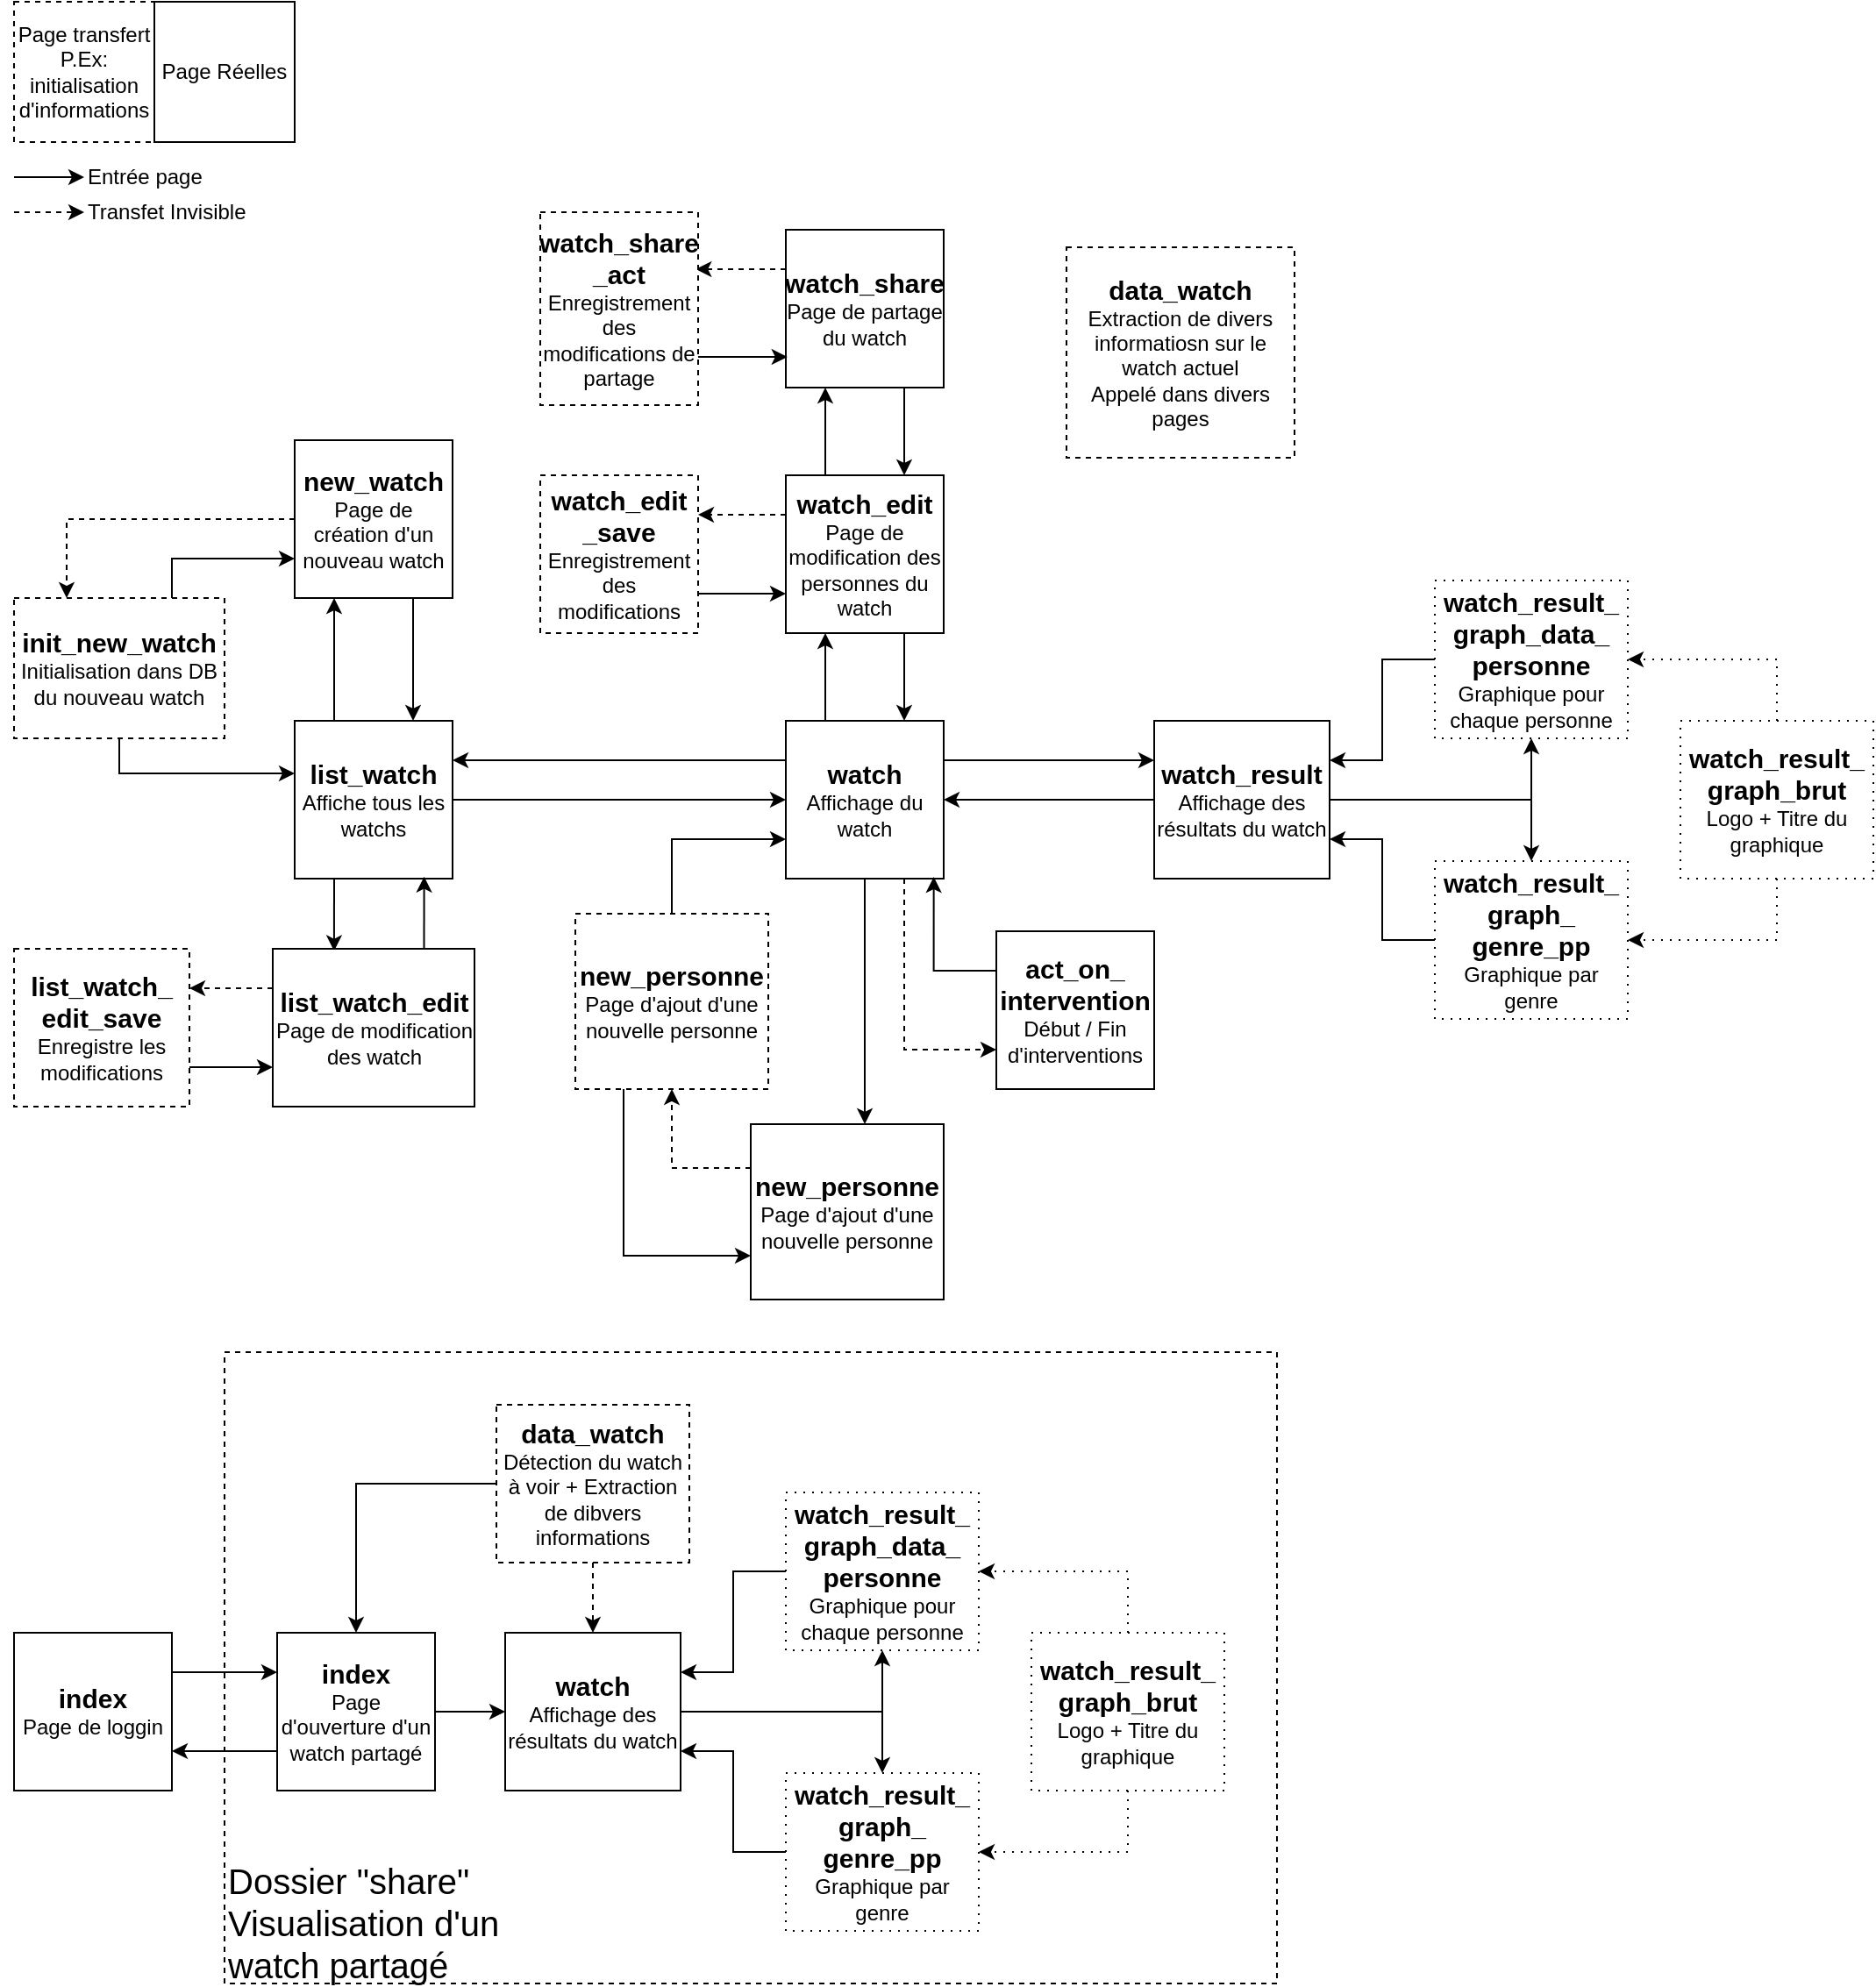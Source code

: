 <mxfile version="13.0.1" type="device" pages="2"><diagram id="asD54t6c7GXGfyZlOc8d" name="Architecture_Pages"><mxGraphModel dx="1707" dy="987" grid="1" gridSize="10" guides="1" tooltips="1" connect="1" arrows="1" fold="1" page="0" pageScale="1" pageWidth="827" pageHeight="1169" math="0" shadow="0"><root><mxCell id="FjY5OIUg9NrmhsTbM5E4-0"/><mxCell id="FjY5OIUg9NrmhsTbM5E4-1" parent="FjY5OIUg9NrmhsTbM5E4-0"/><mxCell id="chRoA1y3EA9Tr7iMFCJn-22" style="edgeStyle=orthogonalEdgeStyle;rounded=0;orthogonalLoop=1;jettySize=auto;html=1;exitX=0.25;exitY=0;exitDx=0;exitDy=0;entryX=0.25;entryY=1;entryDx=0;entryDy=0;" edge="1" parent="FjY5OIUg9NrmhsTbM5E4-1" source="FjY5OIUg9NrmhsTbM5E4-2" target="FjY5OIUg9NrmhsTbM5E4-4"><mxGeometry relative="1" as="geometry"/></mxCell><mxCell id="chRoA1y3EA9Tr7iMFCJn-26" style="edgeStyle=orthogonalEdgeStyle;rounded=0;orthogonalLoop=1;jettySize=auto;html=1;exitX=0.25;exitY=1;exitDx=0;exitDy=0;entryX=0.304;entryY=0.014;entryDx=0;entryDy=0;entryPerimeter=0;" edge="1" parent="FjY5OIUg9NrmhsTbM5E4-1" source="FjY5OIUg9NrmhsTbM5E4-2" target="chRoA1y3EA9Tr7iMFCJn-7"><mxGeometry relative="1" as="geometry"/></mxCell><mxCell id="chRoA1y3EA9Tr7iMFCJn-51" style="edgeStyle=orthogonalEdgeStyle;rounded=0;orthogonalLoop=1;jettySize=auto;html=1;exitX=1;exitY=0.5;exitDx=0;exitDy=0;entryX=0;entryY=0.5;entryDx=0;entryDy=0;" edge="1" parent="FjY5OIUg9NrmhsTbM5E4-1" source="FjY5OIUg9NrmhsTbM5E4-2" target="chRoA1y3EA9Tr7iMFCJn-13"><mxGeometry relative="1" as="geometry"/></mxCell><mxCell id="FjY5OIUg9NrmhsTbM5E4-2" value="&lt;font size=&quot;1&quot;&gt;&lt;b style=&quot;font-size: 15px&quot;&gt;list_watch&lt;/b&gt;&lt;/font&gt;&lt;br&gt;Affiche tous les watchs" style="whiteSpace=wrap;html=1;" vertex="1" parent="FjY5OIUg9NrmhsTbM5E4-1"><mxGeometry x="320" y="430" width="90" height="90" as="geometry"/></mxCell><mxCell id="FjY5OIUg9NrmhsTbM5E4-6" style="edgeStyle=orthogonalEdgeStyle;rounded=0;orthogonalLoop=1;jettySize=auto;html=1;exitX=0;exitY=0.5;exitDx=0;exitDy=0;entryX=0.25;entryY=0;entryDx=0;entryDy=0;dashed=1;" edge="1" parent="FjY5OIUg9NrmhsTbM5E4-1" source="FjY5OIUg9NrmhsTbM5E4-4" target="FjY5OIUg9NrmhsTbM5E4-5"><mxGeometry relative="1" as="geometry"/></mxCell><mxCell id="chRoA1y3EA9Tr7iMFCJn-23" style="edgeStyle=orthogonalEdgeStyle;rounded=0;orthogonalLoop=1;jettySize=auto;html=1;exitX=0.75;exitY=1;exitDx=0;exitDy=0;entryX=0.75;entryY=0;entryDx=0;entryDy=0;" edge="1" parent="FjY5OIUg9NrmhsTbM5E4-1" source="FjY5OIUg9NrmhsTbM5E4-4" target="FjY5OIUg9NrmhsTbM5E4-2"><mxGeometry relative="1" as="geometry"/></mxCell><mxCell id="FjY5OIUg9NrmhsTbM5E4-4" value="&lt;font size=&quot;1&quot;&gt;&lt;b style=&quot;font-size: 15px&quot;&gt;new_watch&lt;/b&gt;&lt;/font&gt;&lt;br&gt;Page de création d'un nouveau watch" style="whiteSpace=wrap;html=1;aspect=fixed;" vertex="1" parent="FjY5OIUg9NrmhsTbM5E4-1"><mxGeometry x="320" y="270" width="90" height="90" as="geometry"/></mxCell><mxCell id="FjY5OIUg9NrmhsTbM5E4-7" style="edgeStyle=orthogonalEdgeStyle;rounded=0;orthogonalLoop=1;jettySize=auto;html=1;exitX=0.75;exitY=0;exitDx=0;exitDy=0;entryX=0;entryY=0.75;entryDx=0;entryDy=0;" edge="1" parent="FjY5OIUg9NrmhsTbM5E4-1" source="FjY5OIUg9NrmhsTbM5E4-5" target="FjY5OIUg9NrmhsTbM5E4-4"><mxGeometry relative="1" as="geometry"/></mxCell><mxCell id="QUDxIJIVhigYhAxizymL-0" style="edgeStyle=orthogonalEdgeStyle;rounded=0;orthogonalLoop=1;jettySize=auto;html=1;exitX=0.5;exitY=1;exitDx=0;exitDy=0;" edge="1" parent="FjY5OIUg9NrmhsTbM5E4-1" source="FjY5OIUg9NrmhsTbM5E4-5"><mxGeometry relative="1" as="geometry"><mxPoint x="320" y="460" as="targetPoint"/><Array as="points"><mxPoint x="220" y="460"/><mxPoint x="320" y="460"/></Array></mxGeometry></mxCell><mxCell id="FjY5OIUg9NrmhsTbM5E4-5" value="&lt;font size=&quot;1&quot;&gt;&lt;b style=&quot;font-size: 15px&quot;&gt;init_new_watch&lt;/b&gt;&lt;/font&gt;&lt;br&gt;Initialisation dans DB du nouveau watch" style="whiteSpace=wrap;html=1;dashed=1;" vertex="1" parent="FjY5OIUg9NrmhsTbM5E4-1"><mxGeometry x="160" y="360" width="120" height="80" as="geometry"/></mxCell><mxCell id="QUDxIJIVhigYhAxizymL-1" value="" style="endArrow=classic;html=1;" edge="1" parent="FjY5OIUg9NrmhsTbM5E4-1"><mxGeometry width="50" height="50" relative="1" as="geometry"><mxPoint x="160" y="120" as="sourcePoint"/><mxPoint x="200" y="120" as="targetPoint"/></mxGeometry></mxCell><mxCell id="chRoA1y3EA9Tr7iMFCJn-0" value="" style="endArrow=classic;html=1;dashed=1;" edge="1" parent="FjY5OIUg9NrmhsTbM5E4-1"><mxGeometry width="50" height="50" relative="1" as="geometry"><mxPoint x="160.0" y="140" as="sourcePoint"/><mxPoint x="200.0" y="140" as="targetPoint"/></mxGeometry></mxCell><mxCell id="chRoA1y3EA9Tr7iMFCJn-1" value="Transfet Invisible" style="text;html=1;strokeColor=none;fillColor=none;align=left;verticalAlign=middle;whiteSpace=wrap;rounded=0;dashed=1;" vertex="1" parent="FjY5OIUg9NrmhsTbM5E4-1"><mxGeometry x="200" y="130" width="110" height="20" as="geometry"/></mxCell><mxCell id="chRoA1y3EA9Tr7iMFCJn-3" value="Entrée page" style="text;html=1;align=left;verticalAlign=middle;resizable=0;points=[];autosize=1;" vertex="1" parent="FjY5OIUg9NrmhsTbM5E4-1"><mxGeometry x="200" y="110" width="80" height="20" as="geometry"/></mxCell><mxCell id="chRoA1y3EA9Tr7iMFCJn-4" value="Page transfert&lt;br&gt;&lt;div&gt;&lt;span&gt;P.Ex: initialisation d'informations&lt;/span&gt;&lt;/div&gt;" style="whiteSpace=wrap;html=1;aspect=fixed;dashed=1;align=center;" vertex="1" parent="FjY5OIUg9NrmhsTbM5E4-1"><mxGeometry x="160" y="20" width="80" height="80" as="geometry"/></mxCell><mxCell id="chRoA1y3EA9Tr7iMFCJn-5" value="Page Réelles" style="whiteSpace=wrap;html=1;aspect=fixed;align=center;" vertex="1" parent="FjY5OIUg9NrmhsTbM5E4-1"><mxGeometry x="240" y="20" width="80" height="80" as="geometry"/></mxCell><mxCell id="chRoA1y3EA9Tr7iMFCJn-10" style="edgeStyle=orthogonalEdgeStyle;rounded=0;orthogonalLoop=1;jettySize=auto;html=1;exitX=0;exitY=0.25;exitDx=0;exitDy=0;entryX=1;entryY=0.25;entryDx=0;entryDy=0;dashed=1;" edge="1" parent="FjY5OIUg9NrmhsTbM5E4-1" source="chRoA1y3EA9Tr7iMFCJn-7" target="chRoA1y3EA9Tr7iMFCJn-9"><mxGeometry relative="1" as="geometry"/></mxCell><mxCell id="chRoA1y3EA9Tr7iMFCJn-27" style="edgeStyle=orthogonalEdgeStyle;rounded=0;orthogonalLoop=1;jettySize=auto;html=1;exitX=0.75;exitY=0;exitDx=0;exitDy=0;entryX=0.82;entryY=0.987;entryDx=0;entryDy=0;entryPerimeter=0;" edge="1" parent="FjY5OIUg9NrmhsTbM5E4-1" source="chRoA1y3EA9Tr7iMFCJn-7" target="FjY5OIUg9NrmhsTbM5E4-2"><mxGeometry relative="1" as="geometry"/></mxCell><mxCell id="chRoA1y3EA9Tr7iMFCJn-7" value="&lt;font size=&quot;1&quot;&gt;&lt;b style=&quot;font-size: 15px&quot;&gt;list_watch_edit&lt;/b&gt;&lt;/font&gt;&lt;br&gt;Page de modification des watch" style="whiteSpace=wrap;html=1;" vertex="1" parent="FjY5OIUg9NrmhsTbM5E4-1"><mxGeometry x="307.5" y="560" width="115" height="90" as="geometry"/></mxCell><mxCell id="chRoA1y3EA9Tr7iMFCJn-11" style="edgeStyle=orthogonalEdgeStyle;rounded=0;orthogonalLoop=1;jettySize=auto;html=1;exitX=1;exitY=0.75;exitDx=0;exitDy=0;entryX=0;entryY=0.75;entryDx=0;entryDy=0;" edge="1" parent="FjY5OIUg9NrmhsTbM5E4-1" source="chRoA1y3EA9Tr7iMFCJn-9" target="chRoA1y3EA9Tr7iMFCJn-7"><mxGeometry relative="1" as="geometry"/></mxCell><mxCell id="chRoA1y3EA9Tr7iMFCJn-9" value="&lt;font size=&quot;1&quot;&gt;&lt;b style=&quot;font-size: 15px&quot;&gt;list_watch_&lt;br&gt;edit_save&lt;/b&gt;&lt;/font&gt;&lt;br&gt;Enregistre les modifications" style="whiteSpace=wrap;html=1;dashed=1;" vertex="1" parent="FjY5OIUg9NrmhsTbM5E4-1"><mxGeometry x="160" y="560" width="100" height="90" as="geometry"/></mxCell><mxCell id="chRoA1y3EA9Tr7iMFCJn-30" style="edgeStyle=orthogonalEdgeStyle;rounded=0;orthogonalLoop=1;jettySize=auto;html=1;exitX=0.25;exitY=0;exitDx=0;exitDy=0;entryX=0.25;entryY=1;entryDx=0;entryDy=0;" edge="1" parent="FjY5OIUg9NrmhsTbM5E4-1" source="chRoA1y3EA9Tr7iMFCJn-13" target="chRoA1y3EA9Tr7iMFCJn-18"><mxGeometry relative="1" as="geometry"/></mxCell><mxCell id="chRoA1y3EA9Tr7iMFCJn-41" style="edgeStyle=orthogonalEdgeStyle;rounded=0;orthogonalLoop=1;jettySize=auto;html=1;exitX=0.5;exitY=1;exitDx=0;exitDy=0;entryX=0.591;entryY=0;entryDx=0;entryDy=0;entryPerimeter=0;" edge="1" parent="FjY5OIUg9NrmhsTbM5E4-1" source="chRoA1y3EA9Tr7iMFCJn-13" target="chRoA1y3EA9Tr7iMFCJn-38"><mxGeometry relative="1" as="geometry"/></mxCell><mxCell id="chRoA1y3EA9Tr7iMFCJn-47" style="edgeStyle=orthogonalEdgeStyle;rounded=0;orthogonalLoop=1;jettySize=auto;html=1;exitX=0.75;exitY=1;exitDx=0;exitDy=0;entryX=0;entryY=0.75;entryDx=0;entryDy=0;dashed=1;" edge="1" parent="FjY5OIUg9NrmhsTbM5E4-1" source="chRoA1y3EA9Tr7iMFCJn-13" target="chRoA1y3EA9Tr7iMFCJn-45"><mxGeometry relative="1" as="geometry"/></mxCell><mxCell id="chRoA1y3EA9Tr7iMFCJn-52" style="edgeStyle=orthogonalEdgeStyle;rounded=0;orthogonalLoop=1;jettySize=auto;html=1;exitX=0;exitY=0.25;exitDx=0;exitDy=0;entryX=1;entryY=0.25;entryDx=0;entryDy=0;" edge="1" parent="FjY5OIUg9NrmhsTbM5E4-1" source="chRoA1y3EA9Tr7iMFCJn-13" target="FjY5OIUg9NrmhsTbM5E4-2"><mxGeometry relative="1" as="geometry"/></mxCell><mxCell id="chRoA1y3EA9Tr7iMFCJn-55" style="edgeStyle=orthogonalEdgeStyle;rounded=0;orthogonalLoop=1;jettySize=auto;html=1;exitX=1;exitY=0.25;exitDx=0;exitDy=0;entryX=0;entryY=0.25;entryDx=0;entryDy=0;" edge="1" parent="FjY5OIUg9NrmhsTbM5E4-1" source="chRoA1y3EA9Tr7iMFCJn-13" target="chRoA1y3EA9Tr7iMFCJn-49"><mxGeometry relative="1" as="geometry"/></mxCell><mxCell id="chRoA1y3EA9Tr7iMFCJn-13" value="&lt;font size=&quot;1&quot;&gt;&lt;b style=&quot;font-size: 15px&quot;&gt;watch&lt;/b&gt;&lt;/font&gt;&lt;br&gt;Affichage du watch" style="whiteSpace=wrap;html=1;" vertex="1" parent="FjY5OIUg9NrmhsTbM5E4-1"><mxGeometry x="600" y="430" width="90" height="90" as="geometry"/></mxCell><mxCell id="chRoA1y3EA9Tr7iMFCJn-20" style="edgeStyle=orthogonalEdgeStyle;rounded=0;orthogonalLoop=1;jettySize=auto;html=1;exitX=0;exitY=0.25;exitDx=0;exitDy=0;entryX=1;entryY=0.25;entryDx=0;entryDy=0;dashed=1;" edge="1" parent="FjY5OIUg9NrmhsTbM5E4-1" source="chRoA1y3EA9Tr7iMFCJn-18" target="chRoA1y3EA9Tr7iMFCJn-19"><mxGeometry relative="1" as="geometry"/></mxCell><mxCell id="chRoA1y3EA9Tr7iMFCJn-31" style="edgeStyle=orthogonalEdgeStyle;rounded=0;orthogonalLoop=1;jettySize=auto;html=1;exitX=0.75;exitY=1;exitDx=0;exitDy=0;entryX=0.75;entryY=0;entryDx=0;entryDy=0;" edge="1" parent="FjY5OIUg9NrmhsTbM5E4-1" source="chRoA1y3EA9Tr7iMFCJn-18" target="chRoA1y3EA9Tr7iMFCJn-13"><mxGeometry relative="1" as="geometry"/></mxCell><mxCell id="chRoA1y3EA9Tr7iMFCJn-36" style="edgeStyle=orthogonalEdgeStyle;rounded=0;orthogonalLoop=1;jettySize=auto;html=1;exitX=0.25;exitY=0;exitDx=0;exitDy=0;entryX=0.25;entryY=1;entryDx=0;entryDy=0;" edge="1" parent="FjY5OIUg9NrmhsTbM5E4-1" source="chRoA1y3EA9Tr7iMFCJn-18" target="chRoA1y3EA9Tr7iMFCJn-32"><mxGeometry relative="1" as="geometry"/></mxCell><mxCell id="chRoA1y3EA9Tr7iMFCJn-18" value="&lt;font size=&quot;1&quot;&gt;&lt;b style=&quot;font-size: 15px&quot;&gt;watch_edit&lt;/b&gt;&lt;/font&gt;&lt;br&gt;Page de modification des personnes du watch" style="whiteSpace=wrap;html=1;" vertex="1" parent="FjY5OIUg9NrmhsTbM5E4-1"><mxGeometry x="600" y="290" width="90" height="90" as="geometry"/></mxCell><mxCell id="chRoA1y3EA9Tr7iMFCJn-21" style="edgeStyle=orthogonalEdgeStyle;rounded=0;orthogonalLoop=1;jettySize=auto;html=1;exitX=1;exitY=0.75;exitDx=0;exitDy=0;entryX=0;entryY=0.75;entryDx=0;entryDy=0;" edge="1" parent="FjY5OIUg9NrmhsTbM5E4-1" source="chRoA1y3EA9Tr7iMFCJn-19" target="chRoA1y3EA9Tr7iMFCJn-18"><mxGeometry relative="1" as="geometry"/></mxCell><mxCell id="chRoA1y3EA9Tr7iMFCJn-19" value="&lt;font size=&quot;1&quot;&gt;&lt;b style=&quot;font-size: 15px&quot;&gt;watch_edit&lt;br&gt;_save&lt;/b&gt;&lt;/font&gt;&lt;br&gt;Enregistrement des modifications" style="whiteSpace=wrap;html=1;dashed=1;" vertex="1" parent="FjY5OIUg9NrmhsTbM5E4-1"><mxGeometry x="460" y="290" width="90" height="90" as="geometry"/></mxCell><mxCell id="chRoA1y3EA9Tr7iMFCJn-34" style="edgeStyle=orthogonalEdgeStyle;rounded=0;orthogonalLoop=1;jettySize=auto;html=1;exitX=0;exitY=0.25;exitDx=0;exitDy=0;entryX=0.985;entryY=0.295;entryDx=0;entryDy=0;entryPerimeter=0;dashed=1;" edge="1" parent="FjY5OIUg9NrmhsTbM5E4-1" source="chRoA1y3EA9Tr7iMFCJn-32" target="chRoA1y3EA9Tr7iMFCJn-33"><mxGeometry relative="1" as="geometry"/></mxCell><mxCell id="chRoA1y3EA9Tr7iMFCJn-37" style="edgeStyle=orthogonalEdgeStyle;rounded=0;orthogonalLoop=1;jettySize=auto;html=1;exitX=0.75;exitY=1;exitDx=0;exitDy=0;entryX=0.75;entryY=0;entryDx=0;entryDy=0;" edge="1" parent="FjY5OIUg9NrmhsTbM5E4-1" source="chRoA1y3EA9Tr7iMFCJn-32" target="chRoA1y3EA9Tr7iMFCJn-18"><mxGeometry relative="1" as="geometry"/></mxCell><mxCell id="chRoA1y3EA9Tr7iMFCJn-32" value="&lt;font size=&quot;1&quot;&gt;&lt;b style=&quot;font-size: 15px&quot;&gt;watch_share&lt;/b&gt;&lt;/font&gt;&lt;br&gt;Page de partage du watch" style="whiteSpace=wrap;html=1;" vertex="1" parent="FjY5OIUg9NrmhsTbM5E4-1"><mxGeometry x="600" y="150" width="90" height="90" as="geometry"/></mxCell><mxCell id="chRoA1y3EA9Tr7iMFCJn-35" style="edgeStyle=orthogonalEdgeStyle;rounded=0;orthogonalLoop=1;jettySize=auto;html=1;exitX=1;exitY=0.75;exitDx=0;exitDy=0;entryX=0.01;entryY=0.806;entryDx=0;entryDy=0;entryPerimeter=0;" edge="1" parent="FjY5OIUg9NrmhsTbM5E4-1" source="chRoA1y3EA9Tr7iMFCJn-33" target="chRoA1y3EA9Tr7iMFCJn-32"><mxGeometry relative="1" as="geometry"/></mxCell><mxCell id="chRoA1y3EA9Tr7iMFCJn-33" value="&lt;font size=&quot;1&quot;&gt;&lt;b style=&quot;font-size: 15px&quot;&gt;watch_share&lt;br&gt;_act&lt;/b&gt;&lt;/font&gt;&lt;br&gt;Enregistrement des modifications de partage" style="whiteSpace=wrap;html=1;dashed=1;" vertex="1" parent="FjY5OIUg9NrmhsTbM5E4-1"><mxGeometry x="460" y="140" width="90" height="110" as="geometry"/></mxCell><mxCell id="chRoA1y3EA9Tr7iMFCJn-42" style="edgeStyle=orthogonalEdgeStyle;rounded=0;orthogonalLoop=1;jettySize=auto;html=1;exitX=0;exitY=0.25;exitDx=0;exitDy=0;entryX=0.5;entryY=1;entryDx=0;entryDy=0;dashed=1;" edge="1" parent="FjY5OIUg9NrmhsTbM5E4-1" source="chRoA1y3EA9Tr7iMFCJn-38" target="chRoA1y3EA9Tr7iMFCJn-40"><mxGeometry relative="1" as="geometry"/></mxCell><mxCell id="chRoA1y3EA9Tr7iMFCJn-38" value="&lt;font size=&quot;1&quot;&gt;&lt;b style=&quot;font-size: 15px&quot;&gt;new_personne&lt;/b&gt;&lt;/font&gt;&lt;br&gt;Page d'ajout d'une nouvelle personne" style="whiteSpace=wrap;html=1;" vertex="1" parent="FjY5OIUg9NrmhsTbM5E4-1"><mxGeometry x="580" y="660" width="110" height="100" as="geometry"/></mxCell><mxCell id="chRoA1y3EA9Tr7iMFCJn-43" style="edgeStyle=orthogonalEdgeStyle;rounded=0;orthogonalLoop=1;jettySize=auto;html=1;exitX=0.25;exitY=1;exitDx=0;exitDy=0;entryX=0;entryY=0.75;entryDx=0;entryDy=0;" edge="1" parent="FjY5OIUg9NrmhsTbM5E4-1" source="chRoA1y3EA9Tr7iMFCJn-40" target="chRoA1y3EA9Tr7iMFCJn-38"><mxGeometry relative="1" as="geometry"/></mxCell><mxCell id="chRoA1y3EA9Tr7iMFCJn-44" style="edgeStyle=orthogonalEdgeStyle;rounded=0;orthogonalLoop=1;jettySize=auto;html=1;exitX=0.5;exitY=0;exitDx=0;exitDy=0;entryX=0;entryY=0.75;entryDx=0;entryDy=0;" edge="1" parent="FjY5OIUg9NrmhsTbM5E4-1" source="chRoA1y3EA9Tr7iMFCJn-40" target="chRoA1y3EA9Tr7iMFCJn-13"><mxGeometry relative="1" as="geometry"/></mxCell><mxCell id="chRoA1y3EA9Tr7iMFCJn-40" value="&lt;font size=&quot;1&quot;&gt;&lt;b style=&quot;font-size: 15px&quot;&gt;new_personne&lt;/b&gt;&lt;/font&gt;&lt;br&gt;Page d'ajout d'une nouvelle personne" style="whiteSpace=wrap;html=1;dashed=1;" vertex="1" parent="FjY5OIUg9NrmhsTbM5E4-1"><mxGeometry x="480" y="540" width="110" height="100" as="geometry"/></mxCell><mxCell id="chRoA1y3EA9Tr7iMFCJn-46" style="edgeStyle=orthogonalEdgeStyle;rounded=0;orthogonalLoop=1;jettySize=auto;html=1;exitX=0;exitY=0.25;exitDx=0;exitDy=0;entryX=0.937;entryY=0.989;entryDx=0;entryDy=0;entryPerimeter=0;" edge="1" parent="FjY5OIUg9NrmhsTbM5E4-1" source="chRoA1y3EA9Tr7iMFCJn-45" target="chRoA1y3EA9Tr7iMFCJn-13"><mxGeometry relative="1" as="geometry"/></mxCell><mxCell id="chRoA1y3EA9Tr7iMFCJn-45" value="&lt;span style=&quot;font-size: 15px&quot;&gt;&lt;b&gt;act_on_&lt;br&gt;intervention&lt;/b&gt;&lt;/span&gt;&lt;br&gt;Début / Fin d'interventions" style="whiteSpace=wrap;html=1;" vertex="1" parent="FjY5OIUg9NrmhsTbM5E4-1"><mxGeometry x="720" y="550" width="90" height="90" as="geometry"/></mxCell><mxCell id="chRoA1y3EA9Tr7iMFCJn-56" style="edgeStyle=orthogonalEdgeStyle;rounded=0;orthogonalLoop=1;jettySize=auto;html=1;exitX=0;exitY=0.5;exitDx=0;exitDy=0;entryX=1;entryY=0.5;entryDx=0;entryDy=0;" edge="1" parent="FjY5OIUg9NrmhsTbM5E4-1" source="chRoA1y3EA9Tr7iMFCJn-49" target="chRoA1y3EA9Tr7iMFCJn-13"><mxGeometry relative="1" as="geometry"/></mxCell><mxCell id="chRoA1y3EA9Tr7iMFCJn-64" style="edgeStyle=orthogonalEdgeStyle;rounded=0;orthogonalLoop=1;jettySize=auto;html=1;exitX=1;exitY=0.5;exitDx=0;exitDy=0;entryX=0.5;entryY=1;entryDx=0;entryDy=0;" edge="1" parent="FjY5OIUg9NrmhsTbM5E4-1" source="chRoA1y3EA9Tr7iMFCJn-49" target="chRoA1y3EA9Tr7iMFCJn-58"><mxGeometry relative="1" as="geometry"/></mxCell><mxCell id="chRoA1y3EA9Tr7iMFCJn-65" style="edgeStyle=orthogonalEdgeStyle;rounded=0;orthogonalLoop=1;jettySize=auto;html=1;exitX=1;exitY=0.5;exitDx=0;exitDy=0;entryX=0.5;entryY=0;entryDx=0;entryDy=0;" edge="1" parent="FjY5OIUg9NrmhsTbM5E4-1" source="chRoA1y3EA9Tr7iMFCJn-49" target="chRoA1y3EA9Tr7iMFCJn-60"><mxGeometry relative="1" as="geometry"/></mxCell><mxCell id="chRoA1y3EA9Tr7iMFCJn-49" value="&lt;font size=&quot;1&quot;&gt;&lt;b style=&quot;font-size: 15px&quot;&gt;watch_result&lt;/b&gt;&lt;/font&gt;&lt;br&gt;Affichage des résultats du watch" style="whiteSpace=wrap;html=1;" vertex="1" parent="FjY5OIUg9NrmhsTbM5E4-1"><mxGeometry x="810" y="430" width="100" height="90" as="geometry"/></mxCell><mxCell id="chRoA1y3EA9Tr7iMFCJn-54" value="&lt;span style=&quot;font-size: 15px&quot;&gt;&lt;b&gt;data_watch&lt;/b&gt;&lt;/span&gt;&lt;br&gt;Extraction de divers informatiosn sur le watch actuel&lt;br&gt;Appelé dans divers pages" style="whiteSpace=wrap;html=1;dashed=1;" vertex="1" parent="FjY5OIUg9NrmhsTbM5E4-1"><mxGeometry x="760" y="160" width="130" height="120" as="geometry"/></mxCell><mxCell id="chRoA1y3EA9Tr7iMFCJn-59" style="edgeStyle=orthogonalEdgeStyle;rounded=0;orthogonalLoop=1;jettySize=auto;html=1;exitX=0.5;exitY=0;exitDx=0;exitDy=0;entryX=1;entryY=0.5;entryDx=0;entryDy=0;dashed=1;dashPattern=1 4;" edge="1" parent="FjY5OIUg9NrmhsTbM5E4-1" source="chRoA1y3EA9Tr7iMFCJn-57" target="chRoA1y3EA9Tr7iMFCJn-58"><mxGeometry relative="1" as="geometry"/></mxCell><mxCell id="chRoA1y3EA9Tr7iMFCJn-61" style="edgeStyle=orthogonalEdgeStyle;rounded=0;orthogonalLoop=1;jettySize=auto;html=1;exitX=0.5;exitY=1;exitDx=0;exitDy=0;entryX=1;entryY=0.5;entryDx=0;entryDy=0;dashed=1;dashPattern=1 4;" edge="1" parent="FjY5OIUg9NrmhsTbM5E4-1" source="chRoA1y3EA9Tr7iMFCJn-57" target="chRoA1y3EA9Tr7iMFCJn-60"><mxGeometry relative="1" as="geometry"/></mxCell><mxCell id="chRoA1y3EA9Tr7iMFCJn-57" value="&lt;span style=&quot;font-size: 15px&quot;&gt;&lt;b&gt;watch_result_&lt;br&gt;graph_brut&lt;/b&gt;&lt;/span&gt;&lt;br&gt;Logo + Titre du graphique" style="whiteSpace=wrap;html=1;dashed=1;dashPattern=1 4;" vertex="1" parent="FjY5OIUg9NrmhsTbM5E4-1"><mxGeometry x="1110" y="430" width="110" height="90" as="geometry"/></mxCell><mxCell id="chRoA1y3EA9Tr7iMFCJn-63" style="edgeStyle=orthogonalEdgeStyle;rounded=0;orthogonalLoop=1;jettySize=auto;html=1;exitX=0;exitY=0.5;exitDx=0;exitDy=0;entryX=1;entryY=0.25;entryDx=0;entryDy=0;" edge="1" parent="FjY5OIUg9NrmhsTbM5E4-1" source="chRoA1y3EA9Tr7iMFCJn-58" target="chRoA1y3EA9Tr7iMFCJn-49"><mxGeometry relative="1" as="geometry"/></mxCell><mxCell id="chRoA1y3EA9Tr7iMFCJn-58" value="&lt;span style=&quot;font-size: 15px&quot;&gt;&lt;b&gt;watch_result_&lt;br&gt;graph_data_&lt;br&gt;personne&lt;/b&gt;&lt;/span&gt;&lt;br&gt;Graphique pour chaque personne" style="whiteSpace=wrap;html=1;dashed=1;dashPattern=1 4;" vertex="1" parent="FjY5OIUg9NrmhsTbM5E4-1"><mxGeometry x="970" y="350" width="110" height="90" as="geometry"/></mxCell><mxCell id="chRoA1y3EA9Tr7iMFCJn-62" style="edgeStyle=orthogonalEdgeStyle;rounded=0;orthogonalLoop=1;jettySize=auto;html=1;exitX=0;exitY=0.5;exitDx=0;exitDy=0;entryX=1;entryY=0.75;entryDx=0;entryDy=0;" edge="1" parent="FjY5OIUg9NrmhsTbM5E4-1" source="chRoA1y3EA9Tr7iMFCJn-60" target="chRoA1y3EA9Tr7iMFCJn-49"><mxGeometry relative="1" as="geometry"/></mxCell><mxCell id="chRoA1y3EA9Tr7iMFCJn-60" value="&lt;span style=&quot;font-size: 15px&quot;&gt;&lt;b&gt;watch_result_&lt;br&gt;graph_&lt;br&gt;genre_pp&lt;/b&gt;&lt;/span&gt;&lt;br&gt;Graphique par genre" style="whiteSpace=wrap;html=1;dashed=1;dashPattern=1 4;" vertex="1" parent="FjY5OIUg9NrmhsTbM5E4-1"><mxGeometry x="970" y="510" width="110" height="90" as="geometry"/></mxCell><mxCell id="D1LDDs8hyzUdr7buz2gP-1" style="edgeStyle=orthogonalEdgeStyle;rounded=0;orthogonalLoop=1;jettySize=auto;html=1;exitX=1;exitY=0.5;exitDx=0;exitDy=0;entryX=0.5;entryY=1;entryDx=0;entryDy=0;" edge="1" parent="FjY5OIUg9NrmhsTbM5E4-1" source="D1LDDs8hyzUdr7buz2gP-3" target="D1LDDs8hyzUdr7buz2gP-8"><mxGeometry relative="1" as="geometry"/></mxCell><mxCell id="D1LDDs8hyzUdr7buz2gP-2" style="edgeStyle=orthogonalEdgeStyle;rounded=0;orthogonalLoop=1;jettySize=auto;html=1;exitX=1;exitY=0.5;exitDx=0;exitDy=0;entryX=0.5;entryY=0;entryDx=0;entryDy=0;" edge="1" parent="FjY5OIUg9NrmhsTbM5E4-1" source="D1LDDs8hyzUdr7buz2gP-3" target="D1LDDs8hyzUdr7buz2gP-10"><mxGeometry relative="1" as="geometry"/></mxCell><mxCell id="D1LDDs8hyzUdr7buz2gP-3" value="&lt;font size=&quot;1&quot;&gt;&lt;b style=&quot;font-size: 15px&quot;&gt;watch&lt;/b&gt;&lt;/font&gt;&lt;br&gt;Affichage des résultats du watch" style="whiteSpace=wrap;html=1;" vertex="1" parent="FjY5OIUg9NrmhsTbM5E4-1"><mxGeometry x="440" y="950" width="100" height="90" as="geometry"/></mxCell><mxCell id="D1LDDs8hyzUdr7buz2gP-4" style="edgeStyle=orthogonalEdgeStyle;rounded=0;orthogonalLoop=1;jettySize=auto;html=1;exitX=0.5;exitY=0;exitDx=0;exitDy=0;entryX=1;entryY=0.5;entryDx=0;entryDy=0;dashed=1;dashPattern=1 4;" edge="1" parent="FjY5OIUg9NrmhsTbM5E4-1" source="D1LDDs8hyzUdr7buz2gP-6" target="D1LDDs8hyzUdr7buz2gP-8"><mxGeometry relative="1" as="geometry"/></mxCell><mxCell id="D1LDDs8hyzUdr7buz2gP-5" style="edgeStyle=orthogonalEdgeStyle;rounded=0;orthogonalLoop=1;jettySize=auto;html=1;exitX=0.5;exitY=1;exitDx=0;exitDy=0;entryX=1;entryY=0.5;entryDx=0;entryDy=0;dashed=1;dashPattern=1 4;" edge="1" parent="FjY5OIUg9NrmhsTbM5E4-1" source="D1LDDs8hyzUdr7buz2gP-6" target="D1LDDs8hyzUdr7buz2gP-10"><mxGeometry relative="1" as="geometry"/></mxCell><mxCell id="D1LDDs8hyzUdr7buz2gP-6" value="&lt;span style=&quot;font-size: 15px&quot;&gt;&lt;b&gt;watch_result_&lt;br&gt;graph_brut&lt;/b&gt;&lt;/span&gt;&lt;br&gt;Logo + Titre du graphique" style="whiteSpace=wrap;html=1;dashed=1;dashPattern=1 4;" vertex="1" parent="FjY5OIUg9NrmhsTbM5E4-1"><mxGeometry x="740" y="950" width="110" height="90" as="geometry"/></mxCell><mxCell id="D1LDDs8hyzUdr7buz2gP-7" style="edgeStyle=orthogonalEdgeStyle;rounded=0;orthogonalLoop=1;jettySize=auto;html=1;exitX=0;exitY=0.5;exitDx=0;exitDy=0;entryX=1;entryY=0.25;entryDx=0;entryDy=0;" edge="1" parent="FjY5OIUg9NrmhsTbM5E4-1" source="D1LDDs8hyzUdr7buz2gP-8" target="D1LDDs8hyzUdr7buz2gP-3"><mxGeometry relative="1" as="geometry"/></mxCell><mxCell id="D1LDDs8hyzUdr7buz2gP-8" value="&lt;span style=&quot;font-size: 15px&quot;&gt;&lt;b&gt;watch_result_&lt;br&gt;graph_data_&lt;br&gt;personne&lt;/b&gt;&lt;/span&gt;&lt;br&gt;Graphique pour chaque personne" style="whiteSpace=wrap;html=1;dashed=1;dashPattern=1 4;" vertex="1" parent="FjY5OIUg9NrmhsTbM5E4-1"><mxGeometry x="600" y="870" width="110" height="90" as="geometry"/></mxCell><mxCell id="D1LDDs8hyzUdr7buz2gP-9" style="edgeStyle=orthogonalEdgeStyle;rounded=0;orthogonalLoop=1;jettySize=auto;html=1;exitX=0;exitY=0.5;exitDx=0;exitDy=0;entryX=1;entryY=0.75;entryDx=0;entryDy=0;" edge="1" parent="FjY5OIUg9NrmhsTbM5E4-1" source="D1LDDs8hyzUdr7buz2gP-10" target="D1LDDs8hyzUdr7buz2gP-3"><mxGeometry relative="1" as="geometry"/></mxCell><mxCell id="D1LDDs8hyzUdr7buz2gP-10" value="&lt;span style=&quot;font-size: 15px&quot;&gt;&lt;b&gt;watch_result_&lt;br&gt;graph_&lt;br&gt;genre_pp&lt;/b&gt;&lt;/span&gt;&lt;br&gt;Graphique par genre" style="whiteSpace=wrap;html=1;dashed=1;dashPattern=1 4;" vertex="1" parent="FjY5OIUg9NrmhsTbM5E4-1"><mxGeometry x="600" y="1030" width="110" height="90" as="geometry"/></mxCell><mxCell id="D1LDDs8hyzUdr7buz2gP-15" style="edgeStyle=orthogonalEdgeStyle;rounded=0;orthogonalLoop=1;jettySize=auto;html=1;exitX=1;exitY=0.25;exitDx=0;exitDy=0;entryX=0;entryY=0.25;entryDx=0;entryDy=0;startArrow=none;startFill=0;" edge="1" parent="FjY5OIUg9NrmhsTbM5E4-1" source="D1LDDs8hyzUdr7buz2gP-13" target="D1LDDs8hyzUdr7buz2gP-14"><mxGeometry relative="1" as="geometry"/></mxCell><mxCell id="D1LDDs8hyzUdr7buz2gP-13" value="&lt;font size=&quot;1&quot;&gt;&lt;b style=&quot;font-size: 15px&quot;&gt;index&lt;/b&gt;&lt;/font&gt;&lt;br&gt;Page de loggin" style="whiteSpace=wrap;html=1;" vertex="1" parent="FjY5OIUg9NrmhsTbM5E4-1"><mxGeometry x="160" y="950" width="90" height="90" as="geometry"/></mxCell><mxCell id="D1LDDs8hyzUdr7buz2gP-16" style="edgeStyle=orthogonalEdgeStyle;rounded=0;orthogonalLoop=1;jettySize=auto;html=1;exitX=0;exitY=0.75;exitDx=0;exitDy=0;entryX=1;entryY=0.75;entryDx=0;entryDy=0;startArrow=none;startFill=0;" edge="1" parent="FjY5OIUg9NrmhsTbM5E4-1" source="D1LDDs8hyzUdr7buz2gP-14" target="D1LDDs8hyzUdr7buz2gP-13"><mxGeometry relative="1" as="geometry"/></mxCell><mxCell id="D1LDDs8hyzUdr7buz2gP-19" style="edgeStyle=orthogonalEdgeStyle;rounded=0;orthogonalLoop=1;jettySize=auto;html=1;exitX=1;exitY=0.5;exitDx=0;exitDy=0;entryX=0;entryY=0.5;entryDx=0;entryDy=0;startArrow=none;startFill=0;" edge="1" parent="FjY5OIUg9NrmhsTbM5E4-1" source="D1LDDs8hyzUdr7buz2gP-14" target="D1LDDs8hyzUdr7buz2gP-3"><mxGeometry relative="1" as="geometry"/></mxCell><mxCell id="D1LDDs8hyzUdr7buz2gP-14" value="&lt;font size=&quot;1&quot;&gt;&lt;b style=&quot;font-size: 15px&quot;&gt;index&lt;/b&gt;&lt;/font&gt;&lt;br&gt;Page d'ouverture d'un watch partagé" style="whiteSpace=wrap;html=1;" vertex="1" parent="FjY5OIUg9NrmhsTbM5E4-1"><mxGeometry x="310" y="950" width="90" height="90" as="geometry"/></mxCell><mxCell id="D1LDDs8hyzUdr7buz2gP-18" style="edgeStyle=orthogonalEdgeStyle;rounded=0;orthogonalLoop=1;jettySize=auto;html=1;exitX=0.5;exitY=1;exitDx=0;exitDy=0;entryX=0.5;entryY=0;entryDx=0;entryDy=0;startArrow=none;startFill=0;dashed=1;" edge="1" parent="FjY5OIUg9NrmhsTbM5E4-1" source="D1LDDs8hyzUdr7buz2gP-17" target="D1LDDs8hyzUdr7buz2gP-3"><mxGeometry relative="1" as="geometry"/></mxCell><mxCell id="D1LDDs8hyzUdr7buz2gP-20" style="edgeStyle=orthogonalEdgeStyle;rounded=0;orthogonalLoop=1;jettySize=auto;html=1;exitX=0;exitY=0.5;exitDx=0;exitDy=0;entryX=0.5;entryY=0;entryDx=0;entryDy=0;startArrow=none;startFill=0;" edge="1" parent="FjY5OIUg9NrmhsTbM5E4-1" source="D1LDDs8hyzUdr7buz2gP-17" target="D1LDDs8hyzUdr7buz2gP-14"><mxGeometry relative="1" as="geometry"/></mxCell><mxCell id="D1LDDs8hyzUdr7buz2gP-17" value="&lt;font size=&quot;1&quot;&gt;&lt;b style=&quot;font-size: 15px&quot;&gt;data_watch&lt;/b&gt;&lt;/font&gt;&lt;br&gt;Détection du watch à voir + Extraction de dibvers informations" style="whiteSpace=wrap;html=1;dashed=1;" vertex="1" parent="FjY5OIUg9NrmhsTbM5E4-1"><mxGeometry x="435" y="820" width="110" height="90" as="geometry"/></mxCell><mxCell id="D1LDDs8hyzUdr7buz2gP-21" value="" style="whiteSpace=wrap;html=1;dashed=1;align=left;fillColor=none;" vertex="1" parent="FjY5OIUg9NrmhsTbM5E4-1"><mxGeometry x="280" y="790" width="600" height="360" as="geometry"/></mxCell><mxCell id="D1LDDs8hyzUdr7buz2gP-22" value="&lt;font style=&quot;font-size: 20px&quot;&gt;Dossier &quot;share&quot;&lt;br&gt;Visualisation d'un&lt;br&gt;watch partagé&lt;br&gt;&lt;/font&gt;" style="text;html=1;align=left;verticalAlign=middle;resizable=0;points=[];autosize=1;" vertex="1" parent="FjY5OIUg9NrmhsTbM5E4-1"><mxGeometry x="280" y="1090" width="170" height="50" as="geometry"/></mxCell></root></mxGraphModel></diagram><diagram id="1qfrEH4agFK6Ro8y7i3e" name="Gestion loggin"><mxGraphModel dx="1205" dy="696" grid="1" gridSize="10" guides="1" tooltips="1" connect="1" arrows="1" fold="1" page="1" pageScale="1" pageWidth="1169" pageHeight="827" math="0" shadow="0"><root><mxCell id="0"/><mxCell id="1" parent="0"/><mxCell id="1DqR828xEEN7WwhmKBTc-5" style="edgeStyle=orthogonalEdgeStyle;rounded=0;orthogonalLoop=1;jettySize=auto;html=1;exitX=1;exitY=0.5;exitDx=0;exitDy=0;entryX=0;entryY=0.5;entryDx=0;entryDy=0;align=center;dashed=1;" parent="1" source="1DqR828xEEN7WwhmKBTc-1" target="1DqR828xEEN7WwhmKBTc-4" edge="1"><mxGeometry relative="1" as="geometry"/></mxCell><mxCell id="1DqR828xEEN7WwhmKBTc-6" style="edgeStyle=orthogonalEdgeStyle;rounded=0;orthogonalLoop=1;jettySize=auto;html=1;exitX=0.5;exitY=0;exitDx=0;exitDy=0;entryX=0.5;entryY=0;entryDx=0;entryDy=0;dashed=1;align=center;" parent="1" source="1DqR828xEEN7WwhmKBTc-1" target="1DqR828xEEN7WwhmKBTc-4" edge="1"><mxGeometry relative="1" as="geometry"><Array as="points"><mxPoint x="260" y="200"/><mxPoint x="460" y="200"/></Array></mxGeometry></mxCell><mxCell id="1DqR828xEEN7WwhmKBTc-1" value="Index:&lt;br&gt;Vérifie les cookies&lt;br&gt;Demande un loggin" style="whiteSpace=wrap;html=1;aspect=fixed;align=center;" parent="1" vertex="1"><mxGeometry x="200" y="240" width="120" height="120" as="geometry"/></mxCell><mxCell id="1DqR828xEEN7WwhmKBTc-2" value="Header:&lt;br&gt;Si pas de login, envoie faire s'inscrire&lt;br&gt;Ouvre la DB&lt;br&gt;Met l'Icone / Titre / CSS" style="whiteSpace=wrap;html=1;aspect=fixed;align=center;" parent="1" vertex="1"><mxGeometry x="760" y="120" width="120" height="120" as="geometry"/></mxCell><mxCell id="1DqR828xEEN7WwhmKBTc-3" value="Footer:&lt;br&gt;Affiche le footer&lt;br&gt;Ferme le&amp;nbsp;HTML" style="whiteSpace=wrap;html=1;aspect=fixed;align=center;" parent="1" vertex="1"><mxGeometry x="760" y="360" width="120" height="120" as="geometry"/></mxCell><mxCell id="1DqR828xEEN7WwhmKBTc-9" style="edgeStyle=orthogonalEdgeStyle;rounded=0;orthogonalLoop=1;jettySize=auto;html=1;exitX=1;exitY=0.5;exitDx=0;exitDy=0;entryX=0;entryY=0.5;entryDx=0;entryDy=0;align=center;" parent="1" source="1DqR828xEEN7WwhmKBTc-4" target="1DqR828xEEN7WwhmKBTc-8" edge="1"><mxGeometry relative="1" as="geometry"/></mxCell><mxCell id="1DqR828xEEN7WwhmKBTc-20" style="edgeStyle=orthogonalEdgeStyle;rounded=0;orthogonalLoop=1;jettySize=auto;html=1;exitX=0;exitY=0.75;exitDx=0;exitDy=0;entryX=1;entryY=0.75;entryDx=0;entryDy=0;startArrow=none;startFill=0;align=center;dashed=1;" parent="1" source="1DqR828xEEN7WwhmKBTc-4" target="1DqR828xEEN7WwhmKBTc-1" edge="1"><mxGeometry relative="1" as="geometry"><Array as="points"><mxPoint x="395" y="330"/></Array></mxGeometry></mxCell><mxCell id="1DqR828xEEN7WwhmKBTc-4" value="Login:&lt;br&gt;Si par post, vérifie la validité et enregistre les cookie et la session&lt;br&gt;Cookie password haché&lt;br&gt;Si par cookie, vérifie les cookie et valide la session" style="whiteSpace=wrap;html=1;aspect=fixed;dashed=1;align=center;" parent="1" vertex="1"><mxGeometry x="395" y="235" width="130" height="130" as="geometry"/></mxCell><mxCell id="1DqR828xEEN7WwhmKBTc-7" value="Cookie de login" style="text;html=1;align=center;verticalAlign=middle;resizable=0;points=[];;autosize=1;" parent="1" vertex="1"><mxGeometry x="310" y="180" width="100" height="20" as="geometry"/></mxCell><mxCell id="1DqR828xEEN7WwhmKBTc-11" style="edgeStyle=orthogonalEdgeStyle;rounded=0;orthogonalLoop=1;jettySize=auto;html=1;exitX=0.5;exitY=0;exitDx=0;exitDy=0;entryX=0.5;entryY=0;entryDx=0;entryDy=0;align=center;dashed=1;" parent="1" source="1DqR828xEEN7WwhmKBTc-8" target="1DqR828xEEN7WwhmKBTc-4" edge="1"><mxGeometry relative="1" as="geometry"><Array as="points"><mxPoint x="700" y="200"/><mxPoint x="460" y="200"/></Array></mxGeometry></mxCell><mxCell id="1DqR828xEEN7WwhmKBTc-14" style="edgeStyle=orthogonalEdgeStyle;rounded=0;orthogonalLoop=1;jettySize=auto;html=1;exitX=0.5;exitY=1;exitDx=0;exitDy=0;entryX=1;entryY=0.5;entryDx=0;entryDy=0;align=center;dashed=1;" parent="1" source="1DqR828xEEN7WwhmKBTc-8" target="1DqR828xEEN7WwhmKBTc-13" edge="1"><mxGeometry relative="1" as="geometry"/></mxCell><mxCell id="1DqR828xEEN7WwhmKBTc-18" style="edgeStyle=orthogonalEdgeStyle;rounded=0;orthogonalLoop=1;jettySize=auto;html=1;exitX=1;exitY=0.25;exitDx=0;exitDy=0;entryX=0.5;entryY=1;entryDx=0;entryDy=0;align=center;startArrow=classic;startFill=1;" parent="1" source="1DqR828xEEN7WwhmKBTc-8" target="1DqR828xEEN7WwhmKBTc-2" edge="1"><mxGeometry relative="1" as="geometry"><Array as="points"><mxPoint x="820" y="270"/></Array></mxGeometry></mxCell><mxCell id="1DqR828xEEN7WwhmKBTc-19" style="edgeStyle=orthogonalEdgeStyle;rounded=0;orthogonalLoop=1;jettySize=auto;html=1;exitX=1;exitY=0.75;exitDx=0;exitDy=0;entryX=0.5;entryY=0;entryDx=0;entryDy=0;startArrow=classic;startFill=1;align=center;" parent="1" source="1DqR828xEEN7WwhmKBTc-8" target="1DqR828xEEN7WwhmKBTc-3" edge="1"><mxGeometry relative="1" as="geometry"/></mxCell><mxCell id="Wt-CcU5ArIZZH_8QB5CG-2" style="edgeStyle=orthogonalEdgeStyle;rounded=0;orthogonalLoop=1;jettySize=auto;html=1;exitX=1;exitY=0.5;exitDx=0;exitDy=0;entryX=0;entryY=0.5;entryDx=0;entryDy=0;startArrow=classic;startFill=1;" edge="1" parent="1" source="1DqR828xEEN7WwhmKBTc-8" target="Wt-CcU5ArIZZH_8QB5CG-1"><mxGeometry relative="1" as="geometry"/></mxCell><mxCell id="1DqR828xEEN7WwhmKBTc-8" value="Tout le reste&lt;br&gt;Avec Header &amp;amp; Footer" style="whiteSpace=wrap;html=1;aspect=fixed;align=center;" parent="1" vertex="1"><mxGeometry x="640" y="240" width="120" height="120" as="geometry"/></mxCell><mxCell id="1DqR828xEEN7WwhmKBTc-10" value="Session validée" style="text;html=1;align=center;verticalAlign=middle;resizable=0;points=[];;autosize=1;" parent="1" vertex="1"><mxGeometry x="520" y="280" width="100" height="20" as="geometry"/></mxCell><mxCell id="1DqR828xEEN7WwhmKBTc-12" value="Pas de session" style="text;html=1;align=center;verticalAlign=middle;resizable=0;points=[];;autosize=1;" parent="1" vertex="1"><mxGeometry x="540" y="180" width="100" height="20" as="geometry"/></mxCell><mxCell id="1DqR828xEEN7WwhmKBTc-15" style="edgeStyle=orthogonalEdgeStyle;rounded=0;orthogonalLoop=1;jettySize=auto;html=1;exitX=0;exitY=0.5;exitDx=0;exitDy=0;entryX=0.5;entryY=1;entryDx=0;entryDy=0;align=center;" parent="1" source="1DqR828xEEN7WwhmKBTc-13" target="1DqR828xEEN7WwhmKBTc-1" edge="1"><mxGeometry relative="1" as="geometry"/></mxCell><mxCell id="1DqR828xEEN7WwhmKBTc-13" value="Déconexion:&lt;br&gt;Supprime la session&lt;br&gt;Supprime les cookies" style="whiteSpace=wrap;html=1;aspect=fixed;align=center;dashed=1;" parent="1" vertex="1"><mxGeometry x="400" y="400" width="120" height="120" as="geometry"/></mxCell><mxCell id="1DqR828xEEN7WwhmKBTc-21" value="Post" style="text;html=1;align=center;verticalAlign=middle;resizable=0;points=[];;autosize=1;" parent="1" vertex="1"><mxGeometry x="340" y="280" width="40" height="20" as="geometry"/></mxCell><mxCell id="1DqR828xEEN7WwhmKBTc-22" value="Info invalide" style="text;html=1;align=center;verticalAlign=middle;resizable=0;points=[];;autosize=1;" parent="1" vertex="1"><mxGeometry x="320" y="330" width="80" height="20" as="geometry"/></mxCell><mxCell id="Wt-CcU5ArIZZH_8QB5CG-1" value="db:&lt;br&gt;Ouverture de la base de donnée&lt;br&gt;À modifier selon le serveur" style="whiteSpace=wrap;html=1;aspect=fixed;align=center;" vertex="1" parent="1"><mxGeometry x="880" y="240" width="120" height="120" as="geometry"/></mxCell></root></mxGraphModel></diagram></mxfile>
